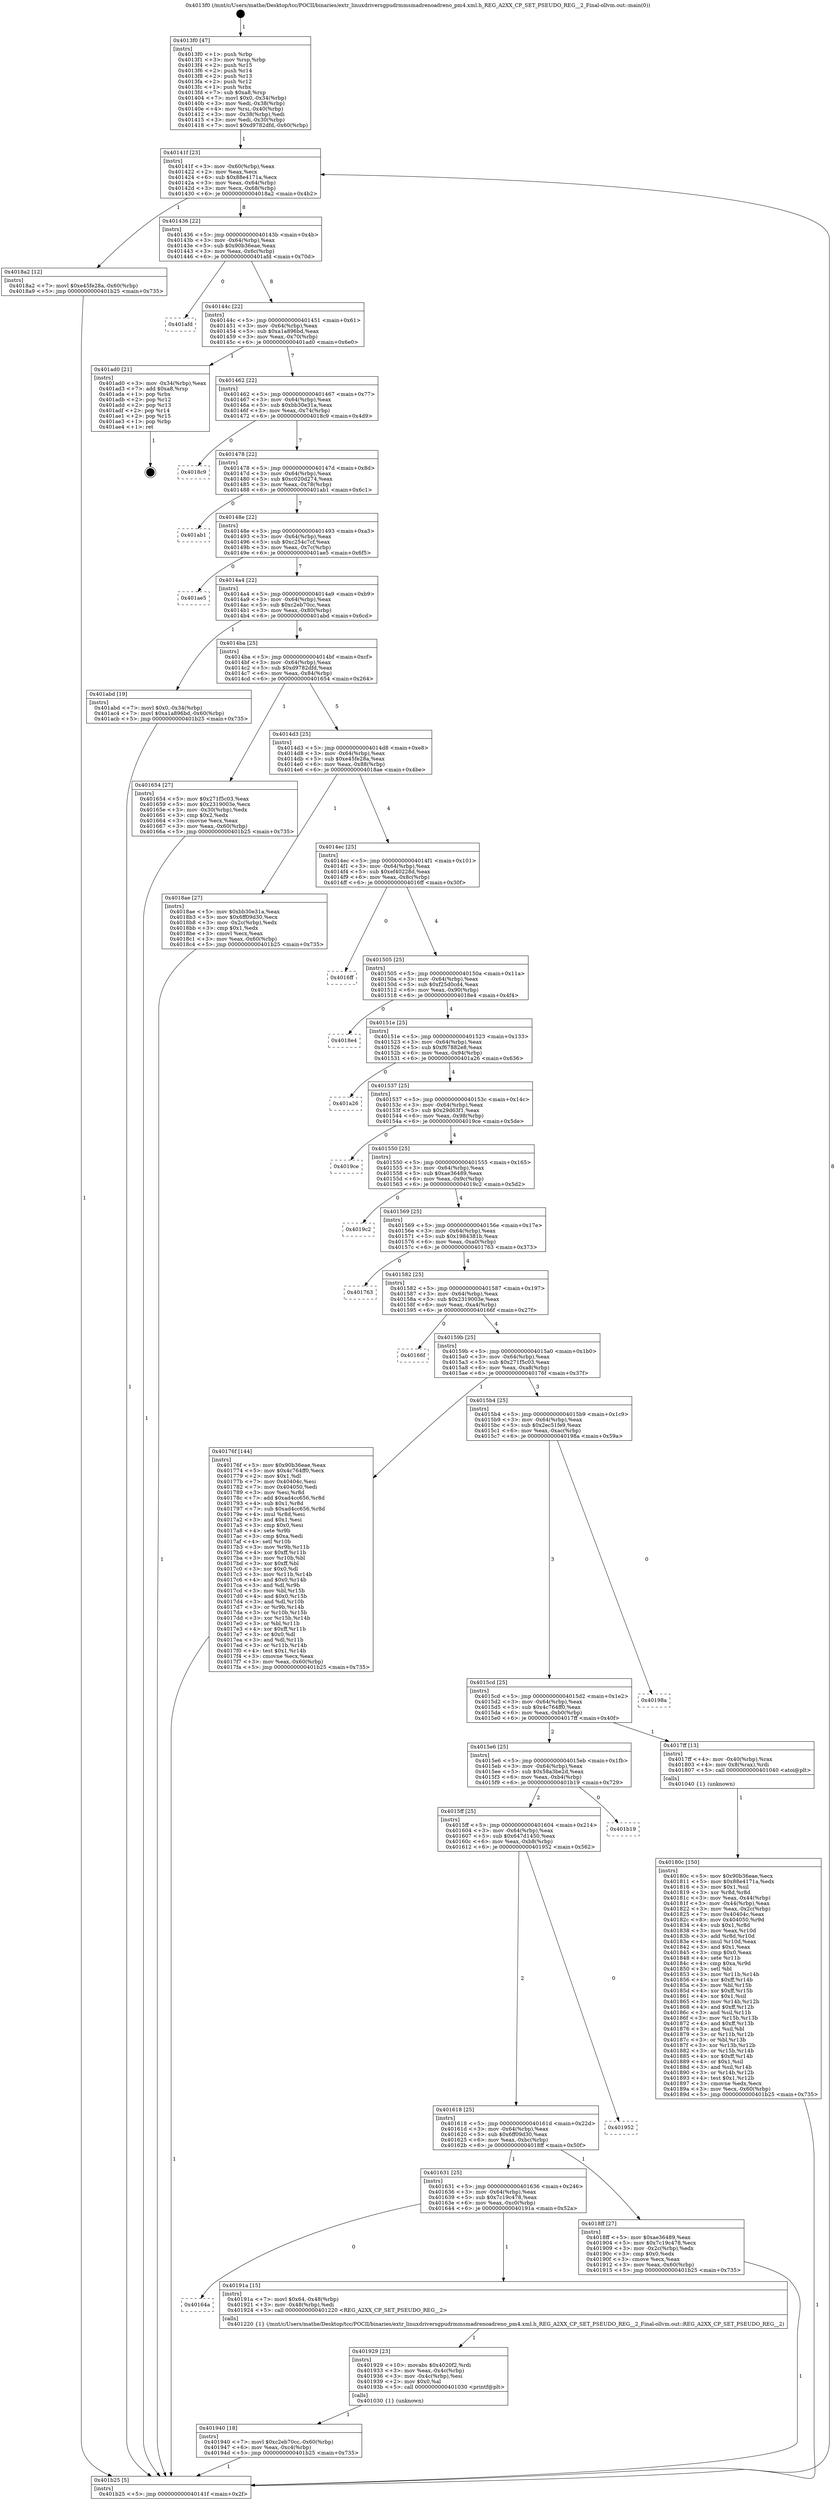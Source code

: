 digraph "0x4013f0" {
  label = "0x4013f0 (/mnt/c/Users/mathe/Desktop/tcc/POCII/binaries/extr_linuxdriversgpudrmmsmadrenoadreno_pm4.xml.h_REG_A2XX_CP_SET_PSEUDO_REG__2_Final-ollvm.out::main(0))"
  labelloc = "t"
  node[shape=record]

  Entry [label="",width=0.3,height=0.3,shape=circle,fillcolor=black,style=filled]
  "0x40141f" [label="{
     0x40141f [23]\l
     | [instrs]\l
     &nbsp;&nbsp;0x40141f \<+3\>: mov -0x60(%rbp),%eax\l
     &nbsp;&nbsp;0x401422 \<+2\>: mov %eax,%ecx\l
     &nbsp;&nbsp;0x401424 \<+6\>: sub $0x88e4171a,%ecx\l
     &nbsp;&nbsp;0x40142a \<+3\>: mov %eax,-0x64(%rbp)\l
     &nbsp;&nbsp;0x40142d \<+3\>: mov %ecx,-0x68(%rbp)\l
     &nbsp;&nbsp;0x401430 \<+6\>: je 00000000004018a2 \<main+0x4b2\>\l
  }"]
  "0x4018a2" [label="{
     0x4018a2 [12]\l
     | [instrs]\l
     &nbsp;&nbsp;0x4018a2 \<+7\>: movl $0xe45fe28a,-0x60(%rbp)\l
     &nbsp;&nbsp;0x4018a9 \<+5\>: jmp 0000000000401b25 \<main+0x735\>\l
  }"]
  "0x401436" [label="{
     0x401436 [22]\l
     | [instrs]\l
     &nbsp;&nbsp;0x401436 \<+5\>: jmp 000000000040143b \<main+0x4b\>\l
     &nbsp;&nbsp;0x40143b \<+3\>: mov -0x64(%rbp),%eax\l
     &nbsp;&nbsp;0x40143e \<+5\>: sub $0x90b36eae,%eax\l
     &nbsp;&nbsp;0x401443 \<+3\>: mov %eax,-0x6c(%rbp)\l
     &nbsp;&nbsp;0x401446 \<+6\>: je 0000000000401afd \<main+0x70d\>\l
  }"]
  Exit [label="",width=0.3,height=0.3,shape=circle,fillcolor=black,style=filled,peripheries=2]
  "0x401afd" [label="{
     0x401afd\l
  }", style=dashed]
  "0x40144c" [label="{
     0x40144c [22]\l
     | [instrs]\l
     &nbsp;&nbsp;0x40144c \<+5\>: jmp 0000000000401451 \<main+0x61\>\l
     &nbsp;&nbsp;0x401451 \<+3\>: mov -0x64(%rbp),%eax\l
     &nbsp;&nbsp;0x401454 \<+5\>: sub $0xa1a896bd,%eax\l
     &nbsp;&nbsp;0x401459 \<+3\>: mov %eax,-0x70(%rbp)\l
     &nbsp;&nbsp;0x40145c \<+6\>: je 0000000000401ad0 \<main+0x6e0\>\l
  }"]
  "0x401940" [label="{
     0x401940 [18]\l
     | [instrs]\l
     &nbsp;&nbsp;0x401940 \<+7\>: movl $0xc2eb70cc,-0x60(%rbp)\l
     &nbsp;&nbsp;0x401947 \<+6\>: mov %eax,-0xc4(%rbp)\l
     &nbsp;&nbsp;0x40194d \<+5\>: jmp 0000000000401b25 \<main+0x735\>\l
  }"]
  "0x401ad0" [label="{
     0x401ad0 [21]\l
     | [instrs]\l
     &nbsp;&nbsp;0x401ad0 \<+3\>: mov -0x34(%rbp),%eax\l
     &nbsp;&nbsp;0x401ad3 \<+7\>: add $0xa8,%rsp\l
     &nbsp;&nbsp;0x401ada \<+1\>: pop %rbx\l
     &nbsp;&nbsp;0x401adb \<+2\>: pop %r12\l
     &nbsp;&nbsp;0x401add \<+2\>: pop %r13\l
     &nbsp;&nbsp;0x401adf \<+2\>: pop %r14\l
     &nbsp;&nbsp;0x401ae1 \<+2\>: pop %r15\l
     &nbsp;&nbsp;0x401ae3 \<+1\>: pop %rbp\l
     &nbsp;&nbsp;0x401ae4 \<+1\>: ret\l
  }"]
  "0x401462" [label="{
     0x401462 [22]\l
     | [instrs]\l
     &nbsp;&nbsp;0x401462 \<+5\>: jmp 0000000000401467 \<main+0x77\>\l
     &nbsp;&nbsp;0x401467 \<+3\>: mov -0x64(%rbp),%eax\l
     &nbsp;&nbsp;0x40146a \<+5\>: sub $0xbb30e31a,%eax\l
     &nbsp;&nbsp;0x40146f \<+3\>: mov %eax,-0x74(%rbp)\l
     &nbsp;&nbsp;0x401472 \<+6\>: je 00000000004018c9 \<main+0x4d9\>\l
  }"]
  "0x401929" [label="{
     0x401929 [23]\l
     | [instrs]\l
     &nbsp;&nbsp;0x401929 \<+10\>: movabs $0x4020f2,%rdi\l
     &nbsp;&nbsp;0x401933 \<+3\>: mov %eax,-0x4c(%rbp)\l
     &nbsp;&nbsp;0x401936 \<+3\>: mov -0x4c(%rbp),%esi\l
     &nbsp;&nbsp;0x401939 \<+2\>: mov $0x0,%al\l
     &nbsp;&nbsp;0x40193b \<+5\>: call 0000000000401030 \<printf@plt\>\l
     | [calls]\l
     &nbsp;&nbsp;0x401030 \{1\} (unknown)\l
  }"]
  "0x4018c9" [label="{
     0x4018c9\l
  }", style=dashed]
  "0x401478" [label="{
     0x401478 [22]\l
     | [instrs]\l
     &nbsp;&nbsp;0x401478 \<+5\>: jmp 000000000040147d \<main+0x8d\>\l
     &nbsp;&nbsp;0x40147d \<+3\>: mov -0x64(%rbp),%eax\l
     &nbsp;&nbsp;0x401480 \<+5\>: sub $0xc020d274,%eax\l
     &nbsp;&nbsp;0x401485 \<+3\>: mov %eax,-0x78(%rbp)\l
     &nbsp;&nbsp;0x401488 \<+6\>: je 0000000000401ab1 \<main+0x6c1\>\l
  }"]
  "0x40164a" [label="{
     0x40164a\l
  }", style=dashed]
  "0x401ab1" [label="{
     0x401ab1\l
  }", style=dashed]
  "0x40148e" [label="{
     0x40148e [22]\l
     | [instrs]\l
     &nbsp;&nbsp;0x40148e \<+5\>: jmp 0000000000401493 \<main+0xa3\>\l
     &nbsp;&nbsp;0x401493 \<+3\>: mov -0x64(%rbp),%eax\l
     &nbsp;&nbsp;0x401496 \<+5\>: sub $0xc254c7cf,%eax\l
     &nbsp;&nbsp;0x40149b \<+3\>: mov %eax,-0x7c(%rbp)\l
     &nbsp;&nbsp;0x40149e \<+6\>: je 0000000000401ae5 \<main+0x6f5\>\l
  }"]
  "0x40191a" [label="{
     0x40191a [15]\l
     | [instrs]\l
     &nbsp;&nbsp;0x40191a \<+7\>: movl $0x64,-0x48(%rbp)\l
     &nbsp;&nbsp;0x401921 \<+3\>: mov -0x48(%rbp),%edi\l
     &nbsp;&nbsp;0x401924 \<+5\>: call 0000000000401220 \<REG_A2XX_CP_SET_PSEUDO_REG__2\>\l
     | [calls]\l
     &nbsp;&nbsp;0x401220 \{1\} (/mnt/c/Users/mathe/Desktop/tcc/POCII/binaries/extr_linuxdriversgpudrmmsmadrenoadreno_pm4.xml.h_REG_A2XX_CP_SET_PSEUDO_REG__2_Final-ollvm.out::REG_A2XX_CP_SET_PSEUDO_REG__2)\l
  }"]
  "0x401ae5" [label="{
     0x401ae5\l
  }", style=dashed]
  "0x4014a4" [label="{
     0x4014a4 [22]\l
     | [instrs]\l
     &nbsp;&nbsp;0x4014a4 \<+5\>: jmp 00000000004014a9 \<main+0xb9\>\l
     &nbsp;&nbsp;0x4014a9 \<+3\>: mov -0x64(%rbp),%eax\l
     &nbsp;&nbsp;0x4014ac \<+5\>: sub $0xc2eb70cc,%eax\l
     &nbsp;&nbsp;0x4014b1 \<+3\>: mov %eax,-0x80(%rbp)\l
     &nbsp;&nbsp;0x4014b4 \<+6\>: je 0000000000401abd \<main+0x6cd\>\l
  }"]
  "0x401631" [label="{
     0x401631 [25]\l
     | [instrs]\l
     &nbsp;&nbsp;0x401631 \<+5\>: jmp 0000000000401636 \<main+0x246\>\l
     &nbsp;&nbsp;0x401636 \<+3\>: mov -0x64(%rbp),%eax\l
     &nbsp;&nbsp;0x401639 \<+5\>: sub $0x7c19c478,%eax\l
     &nbsp;&nbsp;0x40163e \<+6\>: mov %eax,-0xc0(%rbp)\l
     &nbsp;&nbsp;0x401644 \<+6\>: je 000000000040191a \<main+0x52a\>\l
  }"]
  "0x401abd" [label="{
     0x401abd [19]\l
     | [instrs]\l
     &nbsp;&nbsp;0x401abd \<+7\>: movl $0x0,-0x34(%rbp)\l
     &nbsp;&nbsp;0x401ac4 \<+7\>: movl $0xa1a896bd,-0x60(%rbp)\l
     &nbsp;&nbsp;0x401acb \<+5\>: jmp 0000000000401b25 \<main+0x735\>\l
  }"]
  "0x4014ba" [label="{
     0x4014ba [25]\l
     | [instrs]\l
     &nbsp;&nbsp;0x4014ba \<+5\>: jmp 00000000004014bf \<main+0xcf\>\l
     &nbsp;&nbsp;0x4014bf \<+3\>: mov -0x64(%rbp),%eax\l
     &nbsp;&nbsp;0x4014c2 \<+5\>: sub $0xd9782dfd,%eax\l
     &nbsp;&nbsp;0x4014c7 \<+6\>: mov %eax,-0x84(%rbp)\l
     &nbsp;&nbsp;0x4014cd \<+6\>: je 0000000000401654 \<main+0x264\>\l
  }"]
  "0x4018ff" [label="{
     0x4018ff [27]\l
     | [instrs]\l
     &nbsp;&nbsp;0x4018ff \<+5\>: mov $0xae36489,%eax\l
     &nbsp;&nbsp;0x401904 \<+5\>: mov $0x7c19c478,%ecx\l
     &nbsp;&nbsp;0x401909 \<+3\>: mov -0x2c(%rbp),%edx\l
     &nbsp;&nbsp;0x40190c \<+3\>: cmp $0x0,%edx\l
     &nbsp;&nbsp;0x40190f \<+3\>: cmove %ecx,%eax\l
     &nbsp;&nbsp;0x401912 \<+3\>: mov %eax,-0x60(%rbp)\l
     &nbsp;&nbsp;0x401915 \<+5\>: jmp 0000000000401b25 \<main+0x735\>\l
  }"]
  "0x401654" [label="{
     0x401654 [27]\l
     | [instrs]\l
     &nbsp;&nbsp;0x401654 \<+5\>: mov $0x271f5c03,%eax\l
     &nbsp;&nbsp;0x401659 \<+5\>: mov $0x2319003e,%ecx\l
     &nbsp;&nbsp;0x40165e \<+3\>: mov -0x30(%rbp),%edx\l
     &nbsp;&nbsp;0x401661 \<+3\>: cmp $0x2,%edx\l
     &nbsp;&nbsp;0x401664 \<+3\>: cmovne %ecx,%eax\l
     &nbsp;&nbsp;0x401667 \<+3\>: mov %eax,-0x60(%rbp)\l
     &nbsp;&nbsp;0x40166a \<+5\>: jmp 0000000000401b25 \<main+0x735\>\l
  }"]
  "0x4014d3" [label="{
     0x4014d3 [25]\l
     | [instrs]\l
     &nbsp;&nbsp;0x4014d3 \<+5\>: jmp 00000000004014d8 \<main+0xe8\>\l
     &nbsp;&nbsp;0x4014d8 \<+3\>: mov -0x64(%rbp),%eax\l
     &nbsp;&nbsp;0x4014db \<+5\>: sub $0xe45fe28a,%eax\l
     &nbsp;&nbsp;0x4014e0 \<+6\>: mov %eax,-0x88(%rbp)\l
     &nbsp;&nbsp;0x4014e6 \<+6\>: je 00000000004018ae \<main+0x4be\>\l
  }"]
  "0x401b25" [label="{
     0x401b25 [5]\l
     | [instrs]\l
     &nbsp;&nbsp;0x401b25 \<+5\>: jmp 000000000040141f \<main+0x2f\>\l
  }"]
  "0x4013f0" [label="{
     0x4013f0 [47]\l
     | [instrs]\l
     &nbsp;&nbsp;0x4013f0 \<+1\>: push %rbp\l
     &nbsp;&nbsp;0x4013f1 \<+3\>: mov %rsp,%rbp\l
     &nbsp;&nbsp;0x4013f4 \<+2\>: push %r15\l
     &nbsp;&nbsp;0x4013f6 \<+2\>: push %r14\l
     &nbsp;&nbsp;0x4013f8 \<+2\>: push %r13\l
     &nbsp;&nbsp;0x4013fa \<+2\>: push %r12\l
     &nbsp;&nbsp;0x4013fc \<+1\>: push %rbx\l
     &nbsp;&nbsp;0x4013fd \<+7\>: sub $0xa8,%rsp\l
     &nbsp;&nbsp;0x401404 \<+7\>: movl $0x0,-0x34(%rbp)\l
     &nbsp;&nbsp;0x40140b \<+3\>: mov %edi,-0x38(%rbp)\l
     &nbsp;&nbsp;0x40140e \<+4\>: mov %rsi,-0x40(%rbp)\l
     &nbsp;&nbsp;0x401412 \<+3\>: mov -0x38(%rbp),%edi\l
     &nbsp;&nbsp;0x401415 \<+3\>: mov %edi,-0x30(%rbp)\l
     &nbsp;&nbsp;0x401418 \<+7\>: movl $0xd9782dfd,-0x60(%rbp)\l
  }"]
  "0x401618" [label="{
     0x401618 [25]\l
     | [instrs]\l
     &nbsp;&nbsp;0x401618 \<+5\>: jmp 000000000040161d \<main+0x22d\>\l
     &nbsp;&nbsp;0x40161d \<+3\>: mov -0x64(%rbp),%eax\l
     &nbsp;&nbsp;0x401620 \<+5\>: sub $0x6ff09d30,%eax\l
     &nbsp;&nbsp;0x401625 \<+6\>: mov %eax,-0xbc(%rbp)\l
     &nbsp;&nbsp;0x40162b \<+6\>: je 00000000004018ff \<main+0x50f\>\l
  }"]
  "0x4018ae" [label="{
     0x4018ae [27]\l
     | [instrs]\l
     &nbsp;&nbsp;0x4018ae \<+5\>: mov $0xbb30e31a,%eax\l
     &nbsp;&nbsp;0x4018b3 \<+5\>: mov $0x6ff09d30,%ecx\l
     &nbsp;&nbsp;0x4018b8 \<+3\>: mov -0x2c(%rbp),%edx\l
     &nbsp;&nbsp;0x4018bb \<+3\>: cmp $0x1,%edx\l
     &nbsp;&nbsp;0x4018be \<+3\>: cmovl %ecx,%eax\l
     &nbsp;&nbsp;0x4018c1 \<+3\>: mov %eax,-0x60(%rbp)\l
     &nbsp;&nbsp;0x4018c4 \<+5\>: jmp 0000000000401b25 \<main+0x735\>\l
  }"]
  "0x4014ec" [label="{
     0x4014ec [25]\l
     | [instrs]\l
     &nbsp;&nbsp;0x4014ec \<+5\>: jmp 00000000004014f1 \<main+0x101\>\l
     &nbsp;&nbsp;0x4014f1 \<+3\>: mov -0x64(%rbp),%eax\l
     &nbsp;&nbsp;0x4014f4 \<+5\>: sub $0xef40228d,%eax\l
     &nbsp;&nbsp;0x4014f9 \<+6\>: mov %eax,-0x8c(%rbp)\l
     &nbsp;&nbsp;0x4014ff \<+6\>: je 00000000004016ff \<main+0x30f\>\l
  }"]
  "0x401952" [label="{
     0x401952\l
  }", style=dashed]
  "0x4016ff" [label="{
     0x4016ff\l
  }", style=dashed]
  "0x401505" [label="{
     0x401505 [25]\l
     | [instrs]\l
     &nbsp;&nbsp;0x401505 \<+5\>: jmp 000000000040150a \<main+0x11a\>\l
     &nbsp;&nbsp;0x40150a \<+3\>: mov -0x64(%rbp),%eax\l
     &nbsp;&nbsp;0x40150d \<+5\>: sub $0xf25d0cd4,%eax\l
     &nbsp;&nbsp;0x401512 \<+6\>: mov %eax,-0x90(%rbp)\l
     &nbsp;&nbsp;0x401518 \<+6\>: je 00000000004018e4 \<main+0x4f4\>\l
  }"]
  "0x4015ff" [label="{
     0x4015ff [25]\l
     | [instrs]\l
     &nbsp;&nbsp;0x4015ff \<+5\>: jmp 0000000000401604 \<main+0x214\>\l
     &nbsp;&nbsp;0x401604 \<+3\>: mov -0x64(%rbp),%eax\l
     &nbsp;&nbsp;0x401607 \<+5\>: sub $0x647d1450,%eax\l
     &nbsp;&nbsp;0x40160c \<+6\>: mov %eax,-0xb8(%rbp)\l
     &nbsp;&nbsp;0x401612 \<+6\>: je 0000000000401952 \<main+0x562\>\l
  }"]
  "0x4018e4" [label="{
     0x4018e4\l
  }", style=dashed]
  "0x40151e" [label="{
     0x40151e [25]\l
     | [instrs]\l
     &nbsp;&nbsp;0x40151e \<+5\>: jmp 0000000000401523 \<main+0x133\>\l
     &nbsp;&nbsp;0x401523 \<+3\>: mov -0x64(%rbp),%eax\l
     &nbsp;&nbsp;0x401526 \<+5\>: sub $0xf67882e8,%eax\l
     &nbsp;&nbsp;0x40152b \<+6\>: mov %eax,-0x94(%rbp)\l
     &nbsp;&nbsp;0x401531 \<+6\>: je 0000000000401a26 \<main+0x636\>\l
  }"]
  "0x401b19" [label="{
     0x401b19\l
  }", style=dashed]
  "0x401a26" [label="{
     0x401a26\l
  }", style=dashed]
  "0x401537" [label="{
     0x401537 [25]\l
     | [instrs]\l
     &nbsp;&nbsp;0x401537 \<+5\>: jmp 000000000040153c \<main+0x14c\>\l
     &nbsp;&nbsp;0x40153c \<+3\>: mov -0x64(%rbp),%eax\l
     &nbsp;&nbsp;0x40153f \<+5\>: sub $0x29d63f1,%eax\l
     &nbsp;&nbsp;0x401544 \<+6\>: mov %eax,-0x98(%rbp)\l
     &nbsp;&nbsp;0x40154a \<+6\>: je 00000000004019ce \<main+0x5de\>\l
  }"]
  "0x40180c" [label="{
     0x40180c [150]\l
     | [instrs]\l
     &nbsp;&nbsp;0x40180c \<+5\>: mov $0x90b36eae,%ecx\l
     &nbsp;&nbsp;0x401811 \<+5\>: mov $0x88e4171a,%edx\l
     &nbsp;&nbsp;0x401816 \<+3\>: mov $0x1,%sil\l
     &nbsp;&nbsp;0x401819 \<+3\>: xor %r8d,%r8d\l
     &nbsp;&nbsp;0x40181c \<+3\>: mov %eax,-0x44(%rbp)\l
     &nbsp;&nbsp;0x40181f \<+3\>: mov -0x44(%rbp),%eax\l
     &nbsp;&nbsp;0x401822 \<+3\>: mov %eax,-0x2c(%rbp)\l
     &nbsp;&nbsp;0x401825 \<+7\>: mov 0x40404c,%eax\l
     &nbsp;&nbsp;0x40182c \<+8\>: mov 0x404050,%r9d\l
     &nbsp;&nbsp;0x401834 \<+4\>: sub $0x1,%r8d\l
     &nbsp;&nbsp;0x401838 \<+3\>: mov %eax,%r10d\l
     &nbsp;&nbsp;0x40183b \<+3\>: add %r8d,%r10d\l
     &nbsp;&nbsp;0x40183e \<+4\>: imul %r10d,%eax\l
     &nbsp;&nbsp;0x401842 \<+3\>: and $0x1,%eax\l
     &nbsp;&nbsp;0x401845 \<+3\>: cmp $0x0,%eax\l
     &nbsp;&nbsp;0x401848 \<+4\>: sete %r11b\l
     &nbsp;&nbsp;0x40184c \<+4\>: cmp $0xa,%r9d\l
     &nbsp;&nbsp;0x401850 \<+3\>: setl %bl\l
     &nbsp;&nbsp;0x401853 \<+3\>: mov %r11b,%r14b\l
     &nbsp;&nbsp;0x401856 \<+4\>: xor $0xff,%r14b\l
     &nbsp;&nbsp;0x40185a \<+3\>: mov %bl,%r15b\l
     &nbsp;&nbsp;0x40185d \<+4\>: xor $0xff,%r15b\l
     &nbsp;&nbsp;0x401861 \<+4\>: xor $0x1,%sil\l
     &nbsp;&nbsp;0x401865 \<+3\>: mov %r14b,%r12b\l
     &nbsp;&nbsp;0x401868 \<+4\>: and $0xff,%r12b\l
     &nbsp;&nbsp;0x40186c \<+3\>: and %sil,%r11b\l
     &nbsp;&nbsp;0x40186f \<+3\>: mov %r15b,%r13b\l
     &nbsp;&nbsp;0x401872 \<+4\>: and $0xff,%r13b\l
     &nbsp;&nbsp;0x401876 \<+3\>: and %sil,%bl\l
     &nbsp;&nbsp;0x401879 \<+3\>: or %r11b,%r12b\l
     &nbsp;&nbsp;0x40187c \<+3\>: or %bl,%r13b\l
     &nbsp;&nbsp;0x40187f \<+3\>: xor %r13b,%r12b\l
     &nbsp;&nbsp;0x401882 \<+3\>: or %r15b,%r14b\l
     &nbsp;&nbsp;0x401885 \<+4\>: xor $0xff,%r14b\l
     &nbsp;&nbsp;0x401889 \<+4\>: or $0x1,%sil\l
     &nbsp;&nbsp;0x40188d \<+3\>: and %sil,%r14b\l
     &nbsp;&nbsp;0x401890 \<+3\>: or %r14b,%r12b\l
     &nbsp;&nbsp;0x401893 \<+4\>: test $0x1,%r12b\l
     &nbsp;&nbsp;0x401897 \<+3\>: cmovne %edx,%ecx\l
     &nbsp;&nbsp;0x40189a \<+3\>: mov %ecx,-0x60(%rbp)\l
     &nbsp;&nbsp;0x40189d \<+5\>: jmp 0000000000401b25 \<main+0x735\>\l
  }"]
  "0x4019ce" [label="{
     0x4019ce\l
  }", style=dashed]
  "0x401550" [label="{
     0x401550 [25]\l
     | [instrs]\l
     &nbsp;&nbsp;0x401550 \<+5\>: jmp 0000000000401555 \<main+0x165\>\l
     &nbsp;&nbsp;0x401555 \<+3\>: mov -0x64(%rbp),%eax\l
     &nbsp;&nbsp;0x401558 \<+5\>: sub $0xae36489,%eax\l
     &nbsp;&nbsp;0x40155d \<+6\>: mov %eax,-0x9c(%rbp)\l
     &nbsp;&nbsp;0x401563 \<+6\>: je 00000000004019c2 \<main+0x5d2\>\l
  }"]
  "0x4015e6" [label="{
     0x4015e6 [25]\l
     | [instrs]\l
     &nbsp;&nbsp;0x4015e6 \<+5\>: jmp 00000000004015eb \<main+0x1fb\>\l
     &nbsp;&nbsp;0x4015eb \<+3\>: mov -0x64(%rbp),%eax\l
     &nbsp;&nbsp;0x4015ee \<+5\>: sub $0x58a3be2d,%eax\l
     &nbsp;&nbsp;0x4015f3 \<+6\>: mov %eax,-0xb4(%rbp)\l
     &nbsp;&nbsp;0x4015f9 \<+6\>: je 0000000000401b19 \<main+0x729\>\l
  }"]
  "0x4019c2" [label="{
     0x4019c2\l
  }", style=dashed]
  "0x401569" [label="{
     0x401569 [25]\l
     | [instrs]\l
     &nbsp;&nbsp;0x401569 \<+5\>: jmp 000000000040156e \<main+0x17e\>\l
     &nbsp;&nbsp;0x40156e \<+3\>: mov -0x64(%rbp),%eax\l
     &nbsp;&nbsp;0x401571 \<+5\>: sub $0x1984381b,%eax\l
     &nbsp;&nbsp;0x401576 \<+6\>: mov %eax,-0xa0(%rbp)\l
     &nbsp;&nbsp;0x40157c \<+6\>: je 0000000000401763 \<main+0x373\>\l
  }"]
  "0x4017ff" [label="{
     0x4017ff [13]\l
     | [instrs]\l
     &nbsp;&nbsp;0x4017ff \<+4\>: mov -0x40(%rbp),%rax\l
     &nbsp;&nbsp;0x401803 \<+4\>: mov 0x8(%rax),%rdi\l
     &nbsp;&nbsp;0x401807 \<+5\>: call 0000000000401040 \<atoi@plt\>\l
     | [calls]\l
     &nbsp;&nbsp;0x401040 \{1\} (unknown)\l
  }"]
  "0x401763" [label="{
     0x401763\l
  }", style=dashed]
  "0x401582" [label="{
     0x401582 [25]\l
     | [instrs]\l
     &nbsp;&nbsp;0x401582 \<+5\>: jmp 0000000000401587 \<main+0x197\>\l
     &nbsp;&nbsp;0x401587 \<+3\>: mov -0x64(%rbp),%eax\l
     &nbsp;&nbsp;0x40158a \<+5\>: sub $0x2319003e,%eax\l
     &nbsp;&nbsp;0x40158f \<+6\>: mov %eax,-0xa4(%rbp)\l
     &nbsp;&nbsp;0x401595 \<+6\>: je 000000000040166f \<main+0x27f\>\l
  }"]
  "0x4015cd" [label="{
     0x4015cd [25]\l
     | [instrs]\l
     &nbsp;&nbsp;0x4015cd \<+5\>: jmp 00000000004015d2 \<main+0x1e2\>\l
     &nbsp;&nbsp;0x4015d2 \<+3\>: mov -0x64(%rbp),%eax\l
     &nbsp;&nbsp;0x4015d5 \<+5\>: sub $0x4c764ff0,%eax\l
     &nbsp;&nbsp;0x4015da \<+6\>: mov %eax,-0xb0(%rbp)\l
     &nbsp;&nbsp;0x4015e0 \<+6\>: je 00000000004017ff \<main+0x40f\>\l
  }"]
  "0x40166f" [label="{
     0x40166f\l
  }", style=dashed]
  "0x40159b" [label="{
     0x40159b [25]\l
     | [instrs]\l
     &nbsp;&nbsp;0x40159b \<+5\>: jmp 00000000004015a0 \<main+0x1b0\>\l
     &nbsp;&nbsp;0x4015a0 \<+3\>: mov -0x64(%rbp),%eax\l
     &nbsp;&nbsp;0x4015a3 \<+5\>: sub $0x271f5c03,%eax\l
     &nbsp;&nbsp;0x4015a8 \<+6\>: mov %eax,-0xa8(%rbp)\l
     &nbsp;&nbsp;0x4015ae \<+6\>: je 000000000040176f \<main+0x37f\>\l
  }"]
  "0x40198a" [label="{
     0x40198a\l
  }", style=dashed]
  "0x40176f" [label="{
     0x40176f [144]\l
     | [instrs]\l
     &nbsp;&nbsp;0x40176f \<+5\>: mov $0x90b36eae,%eax\l
     &nbsp;&nbsp;0x401774 \<+5\>: mov $0x4c764ff0,%ecx\l
     &nbsp;&nbsp;0x401779 \<+2\>: mov $0x1,%dl\l
     &nbsp;&nbsp;0x40177b \<+7\>: mov 0x40404c,%esi\l
     &nbsp;&nbsp;0x401782 \<+7\>: mov 0x404050,%edi\l
     &nbsp;&nbsp;0x401789 \<+3\>: mov %esi,%r8d\l
     &nbsp;&nbsp;0x40178c \<+7\>: add $0xad4cc656,%r8d\l
     &nbsp;&nbsp;0x401793 \<+4\>: sub $0x1,%r8d\l
     &nbsp;&nbsp;0x401797 \<+7\>: sub $0xad4cc656,%r8d\l
     &nbsp;&nbsp;0x40179e \<+4\>: imul %r8d,%esi\l
     &nbsp;&nbsp;0x4017a2 \<+3\>: and $0x1,%esi\l
     &nbsp;&nbsp;0x4017a5 \<+3\>: cmp $0x0,%esi\l
     &nbsp;&nbsp;0x4017a8 \<+4\>: sete %r9b\l
     &nbsp;&nbsp;0x4017ac \<+3\>: cmp $0xa,%edi\l
     &nbsp;&nbsp;0x4017af \<+4\>: setl %r10b\l
     &nbsp;&nbsp;0x4017b3 \<+3\>: mov %r9b,%r11b\l
     &nbsp;&nbsp;0x4017b6 \<+4\>: xor $0xff,%r11b\l
     &nbsp;&nbsp;0x4017ba \<+3\>: mov %r10b,%bl\l
     &nbsp;&nbsp;0x4017bd \<+3\>: xor $0xff,%bl\l
     &nbsp;&nbsp;0x4017c0 \<+3\>: xor $0x0,%dl\l
     &nbsp;&nbsp;0x4017c3 \<+3\>: mov %r11b,%r14b\l
     &nbsp;&nbsp;0x4017c6 \<+4\>: and $0x0,%r14b\l
     &nbsp;&nbsp;0x4017ca \<+3\>: and %dl,%r9b\l
     &nbsp;&nbsp;0x4017cd \<+3\>: mov %bl,%r15b\l
     &nbsp;&nbsp;0x4017d0 \<+4\>: and $0x0,%r15b\l
     &nbsp;&nbsp;0x4017d4 \<+3\>: and %dl,%r10b\l
     &nbsp;&nbsp;0x4017d7 \<+3\>: or %r9b,%r14b\l
     &nbsp;&nbsp;0x4017da \<+3\>: or %r10b,%r15b\l
     &nbsp;&nbsp;0x4017dd \<+3\>: xor %r15b,%r14b\l
     &nbsp;&nbsp;0x4017e0 \<+3\>: or %bl,%r11b\l
     &nbsp;&nbsp;0x4017e3 \<+4\>: xor $0xff,%r11b\l
     &nbsp;&nbsp;0x4017e7 \<+3\>: or $0x0,%dl\l
     &nbsp;&nbsp;0x4017ea \<+3\>: and %dl,%r11b\l
     &nbsp;&nbsp;0x4017ed \<+3\>: or %r11b,%r14b\l
     &nbsp;&nbsp;0x4017f0 \<+4\>: test $0x1,%r14b\l
     &nbsp;&nbsp;0x4017f4 \<+3\>: cmovne %ecx,%eax\l
     &nbsp;&nbsp;0x4017f7 \<+3\>: mov %eax,-0x60(%rbp)\l
     &nbsp;&nbsp;0x4017fa \<+5\>: jmp 0000000000401b25 \<main+0x735\>\l
  }"]
  "0x4015b4" [label="{
     0x4015b4 [25]\l
     | [instrs]\l
     &nbsp;&nbsp;0x4015b4 \<+5\>: jmp 00000000004015b9 \<main+0x1c9\>\l
     &nbsp;&nbsp;0x4015b9 \<+3\>: mov -0x64(%rbp),%eax\l
     &nbsp;&nbsp;0x4015bc \<+5\>: sub $0x2ec51fe9,%eax\l
     &nbsp;&nbsp;0x4015c1 \<+6\>: mov %eax,-0xac(%rbp)\l
     &nbsp;&nbsp;0x4015c7 \<+6\>: je 000000000040198a \<main+0x59a\>\l
  }"]
  Entry -> "0x4013f0" [label=" 1"]
  "0x40141f" -> "0x4018a2" [label=" 1"]
  "0x40141f" -> "0x401436" [label=" 8"]
  "0x401ad0" -> Exit [label=" 1"]
  "0x401436" -> "0x401afd" [label=" 0"]
  "0x401436" -> "0x40144c" [label=" 8"]
  "0x401abd" -> "0x401b25" [label=" 1"]
  "0x40144c" -> "0x401ad0" [label=" 1"]
  "0x40144c" -> "0x401462" [label=" 7"]
  "0x401940" -> "0x401b25" [label=" 1"]
  "0x401462" -> "0x4018c9" [label=" 0"]
  "0x401462" -> "0x401478" [label=" 7"]
  "0x401929" -> "0x401940" [label=" 1"]
  "0x401478" -> "0x401ab1" [label=" 0"]
  "0x401478" -> "0x40148e" [label=" 7"]
  "0x40191a" -> "0x401929" [label=" 1"]
  "0x40148e" -> "0x401ae5" [label=" 0"]
  "0x40148e" -> "0x4014a4" [label=" 7"]
  "0x401631" -> "0x40164a" [label=" 0"]
  "0x4014a4" -> "0x401abd" [label=" 1"]
  "0x4014a4" -> "0x4014ba" [label=" 6"]
  "0x401631" -> "0x40191a" [label=" 1"]
  "0x4014ba" -> "0x401654" [label=" 1"]
  "0x4014ba" -> "0x4014d3" [label=" 5"]
  "0x401654" -> "0x401b25" [label=" 1"]
  "0x4013f0" -> "0x40141f" [label=" 1"]
  "0x401b25" -> "0x40141f" [label=" 8"]
  "0x4018ff" -> "0x401b25" [label=" 1"]
  "0x4014d3" -> "0x4018ae" [label=" 1"]
  "0x4014d3" -> "0x4014ec" [label=" 4"]
  "0x401618" -> "0x4018ff" [label=" 1"]
  "0x4014ec" -> "0x4016ff" [label=" 0"]
  "0x4014ec" -> "0x401505" [label=" 4"]
  "0x401618" -> "0x401631" [label=" 1"]
  "0x401505" -> "0x4018e4" [label=" 0"]
  "0x401505" -> "0x40151e" [label=" 4"]
  "0x4015ff" -> "0x401952" [label=" 0"]
  "0x40151e" -> "0x401a26" [label=" 0"]
  "0x40151e" -> "0x401537" [label=" 4"]
  "0x4015ff" -> "0x401618" [label=" 2"]
  "0x401537" -> "0x4019ce" [label=" 0"]
  "0x401537" -> "0x401550" [label=" 4"]
  "0x4015e6" -> "0x401b19" [label=" 0"]
  "0x401550" -> "0x4019c2" [label=" 0"]
  "0x401550" -> "0x401569" [label=" 4"]
  "0x4015e6" -> "0x4015ff" [label=" 2"]
  "0x401569" -> "0x401763" [label=" 0"]
  "0x401569" -> "0x401582" [label=" 4"]
  "0x4018ae" -> "0x401b25" [label=" 1"]
  "0x401582" -> "0x40166f" [label=" 0"]
  "0x401582" -> "0x40159b" [label=" 4"]
  "0x40180c" -> "0x401b25" [label=" 1"]
  "0x40159b" -> "0x40176f" [label=" 1"]
  "0x40159b" -> "0x4015b4" [label=" 3"]
  "0x40176f" -> "0x401b25" [label=" 1"]
  "0x4017ff" -> "0x40180c" [label=" 1"]
  "0x4015b4" -> "0x40198a" [label=" 0"]
  "0x4015b4" -> "0x4015cd" [label=" 3"]
  "0x4018a2" -> "0x401b25" [label=" 1"]
  "0x4015cd" -> "0x4017ff" [label=" 1"]
  "0x4015cd" -> "0x4015e6" [label=" 2"]
}
